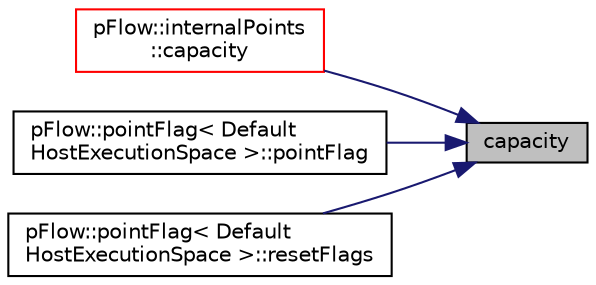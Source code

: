 digraph "capacity"
{
 // LATEX_PDF_SIZE
  edge [fontname="Helvetica",fontsize="10",labelfontname="Helvetica",labelfontsize="10"];
  node [fontname="Helvetica",fontsize="10",shape=record];
  rankdir="RL";
  Node1 [label="capacity",height=0.2,width=0.4,color="black", fillcolor="grey75", style="filled", fontcolor="black",tooltip=" "];
  Node1 -> Node2 [dir="back",color="midnightblue",fontsize="10",style="solid",fontname="Helvetica"];
  Node2 [label="pFlow::internalPoints\l::capacity",height=0.2,width=0.4,color="red", fillcolor="white", style="filled",URL="$classpFlow_1_1internalPoints.html#af0bead6b4b4f0990ec3e4837bd1e1ea3",tooltip=" "];
  Node1 -> Node4 [dir="back",color="midnightblue",fontsize="10",style="solid",fontname="Helvetica"];
  Node4 [label="pFlow::pointFlag\< Default\lHostExecutionSpace \>::pointFlag",height=0.2,width=0.4,color="black", fillcolor="white", style="filled",URL="$classpFlow_1_1pointFlag.html#a4e77e646bc64e73c2120a337fa4abe29",tooltip=" "];
  Node1 -> Node5 [dir="back",color="midnightblue",fontsize="10",style="solid",fontname="Helvetica"];
  Node5 [label="pFlow::pointFlag\< Default\lHostExecutionSpace \>::resetFlags",height=0.2,width=0.4,color="black", fillcolor="white", style="filled",URL="$classpFlow_1_1pointFlag.html#ad8a248fead334ddb16c6727ed03c4e6f",tooltip=" "];
}
